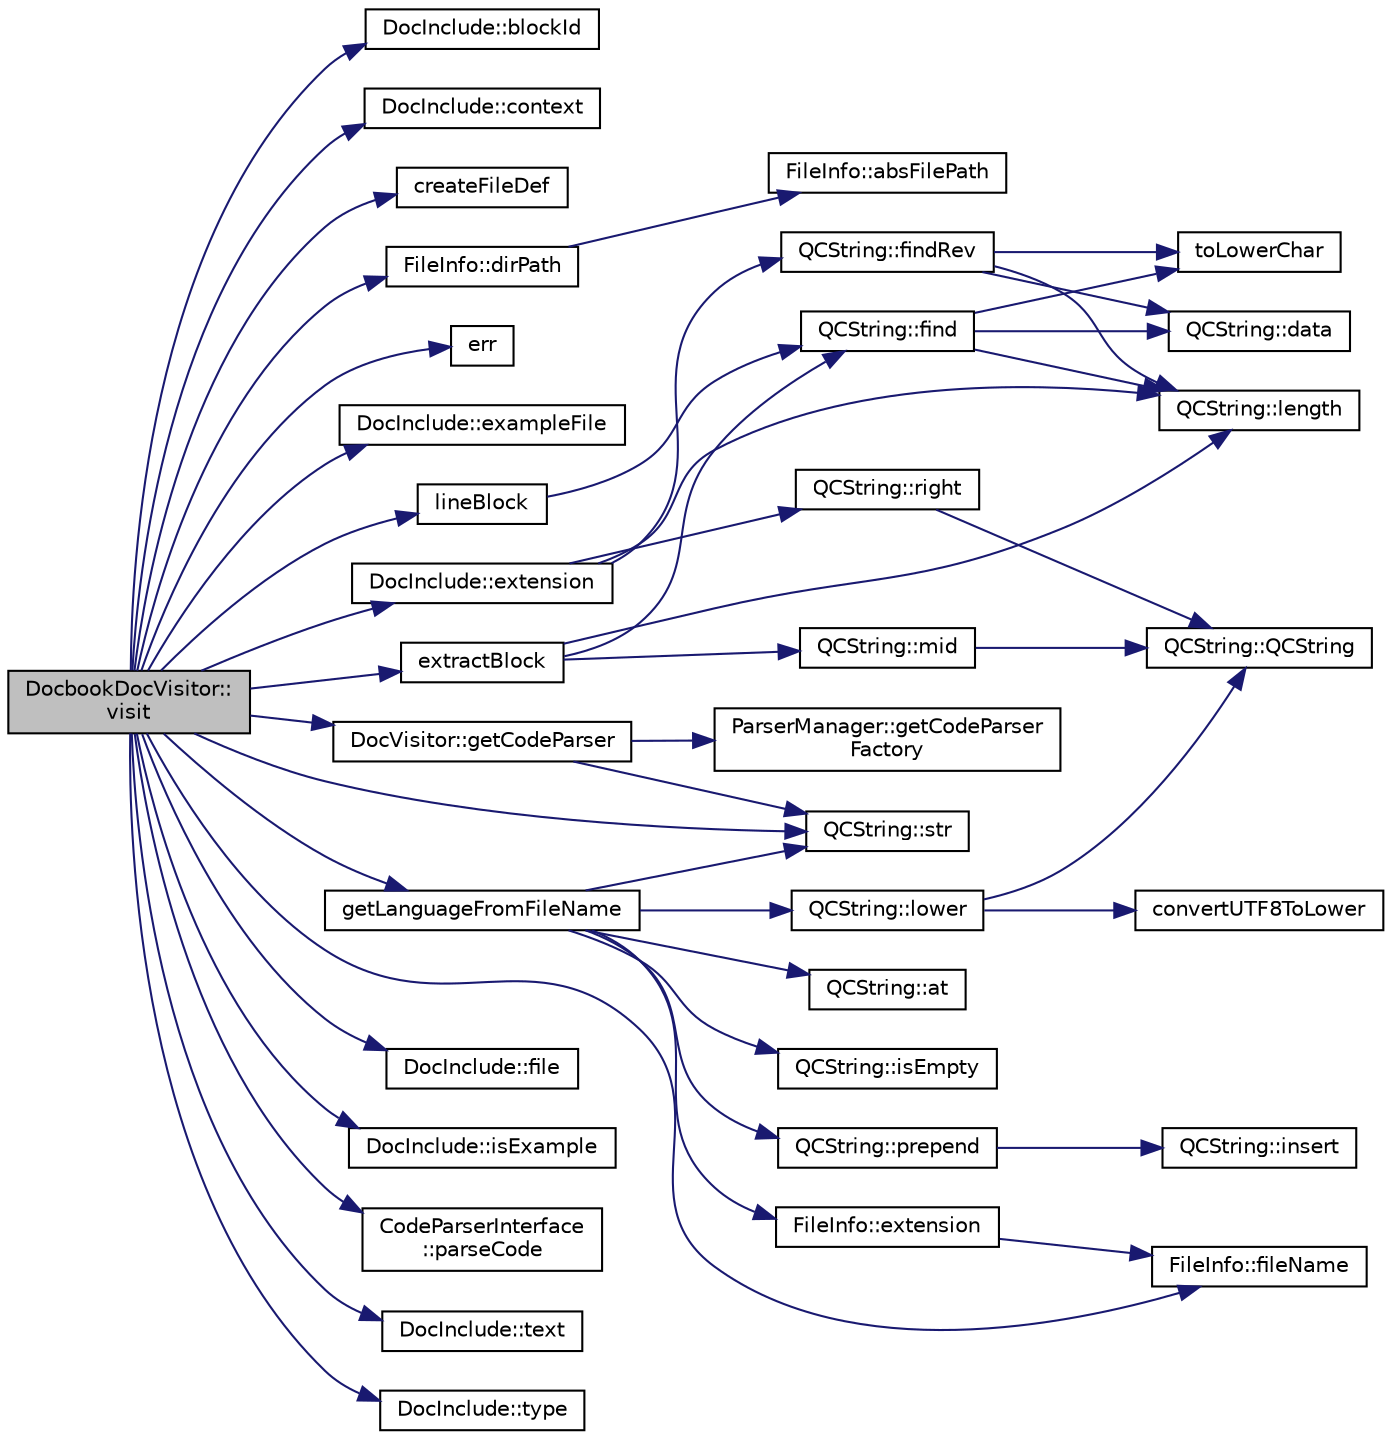 digraph "DocbookDocVisitor::visit"
{
 // LATEX_PDF_SIZE
  edge [fontname="Helvetica",fontsize="10",labelfontname="Helvetica",labelfontsize="10"];
  node [fontname="Helvetica",fontsize="10",shape=record];
  rankdir="LR";
  Node1 [label="DocbookDocVisitor::\lvisit",height=0.2,width=0.4,color="black", fillcolor="grey75", style="filled", fontcolor="black",tooltip=" "];
  Node1 -> Node2 [color="midnightblue",fontsize="10",style="solid",fontname="Helvetica"];
  Node2 [label="DocInclude::blockId",height=0.2,width=0.4,color="black", fillcolor="white", style="filled",URL="$classDocInclude.html#a0a32ad9c12a12a6664dd90ba2c141c26",tooltip=" "];
  Node1 -> Node3 [color="midnightblue",fontsize="10",style="solid",fontname="Helvetica"];
  Node3 [label="DocInclude::context",height=0.2,width=0.4,color="black", fillcolor="white", style="filled",URL="$classDocInclude.html#afe43ae68ec1e5cb184ab7a3e63b40556",tooltip=" "];
  Node1 -> Node4 [color="midnightblue",fontsize="10",style="solid",fontname="Helvetica"];
  Node4 [label="createFileDef",height=0.2,width=0.4,color="black", fillcolor="white", style="filled",URL="$filedef_8cpp.html#a675a84b33ba43ee6611d0cc47467b846",tooltip=" "];
  Node1 -> Node5 [color="midnightblue",fontsize="10",style="solid",fontname="Helvetica"];
  Node5 [label="FileInfo::dirPath",height=0.2,width=0.4,color="black", fillcolor="white", style="filled",URL="$classFileInfo.html#add9c23cbe0868fc947a85d157087de02",tooltip=" "];
  Node5 -> Node6 [color="midnightblue",fontsize="10",style="solid",fontname="Helvetica"];
  Node6 [label="FileInfo::absFilePath",height=0.2,width=0.4,color="black", fillcolor="white", style="filled",URL="$classFileInfo.html#af69e3949475014dcdbd504d742bdf270",tooltip=" "];
  Node1 -> Node7 [color="midnightblue",fontsize="10",style="solid",fontname="Helvetica"];
  Node7 [label="err",height=0.2,width=0.4,color="black", fillcolor="white", style="filled",URL="$message_8cpp.html#aede5746344fdce99647541101eaa7f06",tooltip=" "];
  Node1 -> Node8 [color="midnightblue",fontsize="10",style="solid",fontname="Helvetica"];
  Node8 [label="DocInclude::exampleFile",height=0.2,width=0.4,color="black", fillcolor="white", style="filled",URL="$classDocInclude.html#a9541ad25c955f690e228a07e6d1c0093",tooltip=" "];
  Node1 -> Node9 [color="midnightblue",fontsize="10",style="solid",fontname="Helvetica"];
  Node9 [label="DocInclude::extension",height=0.2,width=0.4,color="black", fillcolor="white", style="filled",URL="$classDocInclude.html#a1201f943eb5e45821291843810df8a51",tooltip=" "];
  Node9 -> Node10 [color="midnightblue",fontsize="10",style="solid",fontname="Helvetica"];
  Node10 [label="QCString::findRev",height=0.2,width=0.4,color="black", fillcolor="white", style="filled",URL="$classQCString.html#ab47a6435c16d61d04fb448f1080b4e26",tooltip=" "];
  Node10 -> Node11 [color="midnightblue",fontsize="10",style="solid",fontname="Helvetica"];
  Node11 [label="QCString::data",height=0.2,width=0.4,color="black", fillcolor="white", style="filled",URL="$classQCString.html#ac3aa3ac1a1c36d3305eba22a2eb0d098",tooltip=" "];
  Node10 -> Node12 [color="midnightblue",fontsize="10",style="solid",fontname="Helvetica"];
  Node12 [label="QCString::length",height=0.2,width=0.4,color="black", fillcolor="white", style="filled",URL="$classQCString.html#ac52596733e9110b778019946d73fb268",tooltip=" "];
  Node10 -> Node13 [color="midnightblue",fontsize="10",style="solid",fontname="Helvetica"];
  Node13 [label="toLowerChar",height=0.2,width=0.4,color="black", fillcolor="white", style="filled",URL="$qcstring_8cpp.html#a4e545641f98651d4fb8299b407721f9b",tooltip=" "];
  Node9 -> Node12 [color="midnightblue",fontsize="10",style="solid",fontname="Helvetica"];
  Node9 -> Node14 [color="midnightblue",fontsize="10",style="solid",fontname="Helvetica"];
  Node14 [label="QCString::right",height=0.2,width=0.4,color="black", fillcolor="white", style="filled",URL="$classQCString.html#a8f4aa5417f6a834f28c7148a1fe262d5",tooltip=" "];
  Node14 -> Node15 [color="midnightblue",fontsize="10",style="solid",fontname="Helvetica"];
  Node15 [label="QCString::QCString",height=0.2,width=0.4,color="black", fillcolor="white", style="filled",URL="$classQCString.html#ad691e1087cc03e14e00d1147ae0ecab7",tooltip=" "];
  Node1 -> Node16 [color="midnightblue",fontsize="10",style="solid",fontname="Helvetica"];
  Node16 [label="extractBlock",height=0.2,width=0.4,color="black", fillcolor="white", style="filled",URL="$util_8cpp.html#a5aeb2f2a393f78bb37d02fddd5c229c8",tooltip=" "];
  Node16 -> Node17 [color="midnightblue",fontsize="10",style="solid",fontname="Helvetica"];
  Node17 [label="QCString::find",height=0.2,width=0.4,color="black", fillcolor="white", style="filled",URL="$classQCString.html#a0182ece6b76dad6475dafb53e2faaf10",tooltip=" "];
  Node17 -> Node11 [color="midnightblue",fontsize="10",style="solid",fontname="Helvetica"];
  Node17 -> Node12 [color="midnightblue",fontsize="10",style="solid",fontname="Helvetica"];
  Node17 -> Node13 [color="midnightblue",fontsize="10",style="solid",fontname="Helvetica"];
  Node16 -> Node12 [color="midnightblue",fontsize="10",style="solid",fontname="Helvetica"];
  Node16 -> Node18 [color="midnightblue",fontsize="10",style="solid",fontname="Helvetica"];
  Node18 [label="QCString::mid",height=0.2,width=0.4,color="black", fillcolor="white", style="filled",URL="$classQCString.html#a27136caf9c0bc4daca574cda6f113551",tooltip=" "];
  Node18 -> Node15 [color="midnightblue",fontsize="10",style="solid",fontname="Helvetica"];
  Node1 -> Node19 [color="midnightblue",fontsize="10",style="solid",fontname="Helvetica"];
  Node19 [label="DocInclude::file",height=0.2,width=0.4,color="black", fillcolor="white", style="filled",URL="$classDocInclude.html#ad2dce3078cd4a33bf3923066b2c79957",tooltip=" "];
  Node1 -> Node20 [color="midnightblue",fontsize="10",style="solid",fontname="Helvetica"];
  Node20 [label="FileInfo::fileName",height=0.2,width=0.4,color="black", fillcolor="white", style="filled",URL="$classFileInfo.html#a8ae2069796787d27306bb49bd70e3e3a",tooltip=" "];
  Node1 -> Node21 [color="midnightblue",fontsize="10",style="solid",fontname="Helvetica"];
  Node21 [label="DocVisitor::getCodeParser",height=0.2,width=0.4,color="black", fillcolor="white", style="filled",URL="$classDocVisitor.html#a1ec90584b36968b4eef801a5becb0522",tooltip=" "];
  Node21 -> Node22 [color="midnightblue",fontsize="10",style="solid",fontname="Helvetica"];
  Node22 [label="ParserManager::getCodeParser\lFactory",height=0.2,width=0.4,color="black", fillcolor="white", style="filled",URL="$classParserManager.html#a8f767ea4b80602eec90e5fa4a5c2b008",tooltip=" "];
  Node21 -> Node23 [color="midnightblue",fontsize="10",style="solid",fontname="Helvetica"];
  Node23 [label="QCString::str",height=0.2,width=0.4,color="black", fillcolor="white", style="filled",URL="$classQCString.html#a9824b07232eea418ab3b3e7dc3178eec",tooltip=" "];
  Node1 -> Node24 [color="midnightblue",fontsize="10",style="solid",fontname="Helvetica"];
  Node24 [label="getLanguageFromFileName",height=0.2,width=0.4,color="black", fillcolor="white", style="filled",URL="$util_8cpp.html#a1b56719a14e986911d90aae56767dd5b",tooltip=" "];
  Node24 -> Node25 [color="midnightblue",fontsize="10",style="solid",fontname="Helvetica"];
  Node25 [label="QCString::at",height=0.2,width=0.4,color="black", fillcolor="white", style="filled",URL="$classQCString.html#a4c8be5d062cc14919b53ff0a3c8f9a4f",tooltip=" "];
  Node24 -> Node26 [color="midnightblue",fontsize="10",style="solid",fontname="Helvetica"];
  Node26 [label="FileInfo::extension",height=0.2,width=0.4,color="black", fillcolor="white", style="filled",URL="$classFileInfo.html#a626f514840802434ae881b02e4a09af9",tooltip=" "];
  Node26 -> Node20 [color="midnightblue",fontsize="10",style="solid",fontname="Helvetica"];
  Node24 -> Node27 [color="midnightblue",fontsize="10",style="solid",fontname="Helvetica"];
  Node27 [label="QCString::isEmpty",height=0.2,width=0.4,color="black", fillcolor="white", style="filled",URL="$classQCString.html#a621c4090d69ad7d05ef8e5234376c3d8",tooltip=" "];
  Node24 -> Node28 [color="midnightblue",fontsize="10",style="solid",fontname="Helvetica"];
  Node28 [label="QCString::lower",height=0.2,width=0.4,color="black", fillcolor="white", style="filled",URL="$classQCString.html#a33688239622e659cfb469fbd62c9cccb",tooltip=" "];
  Node28 -> Node29 [color="midnightblue",fontsize="10",style="solid",fontname="Helvetica"];
  Node29 [label="convertUTF8ToLower",height=0.2,width=0.4,color="black", fillcolor="white", style="filled",URL="$utf8_8cpp.html#a90000b3876f8ff0fed72d2c31ecdfe11",tooltip=" "];
  Node28 -> Node15 [color="midnightblue",fontsize="10",style="solid",fontname="Helvetica"];
  Node24 -> Node30 [color="midnightblue",fontsize="10",style="solid",fontname="Helvetica"];
  Node30 [label="QCString::prepend",height=0.2,width=0.4,color="black", fillcolor="white", style="filled",URL="$classQCString.html#a0a6a8fe99e596b149ee15138fa8dcf0c",tooltip=" "];
  Node30 -> Node31 [color="midnightblue",fontsize="10",style="solid",fontname="Helvetica"];
  Node31 [label="QCString::insert",height=0.2,width=0.4,color="black", fillcolor="white", style="filled",URL="$classQCString.html#ae4e7678c93bacb8b7806597a8520ca54",tooltip=" "];
  Node24 -> Node23 [color="midnightblue",fontsize="10",style="solid",fontname="Helvetica"];
  Node1 -> Node32 [color="midnightblue",fontsize="10",style="solid",fontname="Helvetica"];
  Node32 [label="DocInclude::isExample",height=0.2,width=0.4,color="black", fillcolor="white", style="filled",URL="$classDocInclude.html#af001e0f412f5189fc3f7105b402996d6",tooltip=" "];
  Node1 -> Node33 [color="midnightblue",fontsize="10",style="solid",fontname="Helvetica"];
  Node33 [label="lineBlock",height=0.2,width=0.4,color="black", fillcolor="white", style="filled",URL="$util_8cpp.html#a29dc16dcef3e9ca42657dcf3bfd8d53a",tooltip=" "];
  Node33 -> Node17 [color="midnightblue",fontsize="10",style="solid",fontname="Helvetica"];
  Node1 -> Node34 [color="midnightblue",fontsize="10",style="solid",fontname="Helvetica"];
  Node34 [label="CodeParserInterface\l::parseCode",height=0.2,width=0.4,color="black", fillcolor="white", style="filled",URL="$classCodeParserInterface.html#a33d72178196c84965d5bf1eb361af8bb",tooltip=" "];
  Node1 -> Node23 [color="midnightblue",fontsize="10",style="solid",fontname="Helvetica"];
  Node1 -> Node35 [color="midnightblue",fontsize="10",style="solid",fontname="Helvetica"];
  Node35 [label="DocInclude::text",height=0.2,width=0.4,color="black", fillcolor="white", style="filled",URL="$classDocInclude.html#ab2a402fcaf6d3c4ecce0cd7647c0e339",tooltip=" "];
  Node1 -> Node36 [color="midnightblue",fontsize="10",style="solid",fontname="Helvetica"];
  Node36 [label="DocInclude::type",height=0.2,width=0.4,color="black", fillcolor="white", style="filled",URL="$classDocInclude.html#a8e9f5167c504937dedc7ffac6a454514",tooltip=" "];
}
